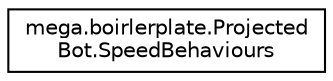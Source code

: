 digraph "Graphical Class Hierarchy"
{
  edge [fontname="Helvetica",fontsize="10",labelfontname="Helvetica",labelfontsize="10"];
  node [fontname="Helvetica",fontsize="10",shape=record];
  rankdir="LR";
  Node0 [label="mega.boirlerplate.Projected\lBot.SpeedBehaviours",height=0.2,width=0.4,color="black", fillcolor="white", style="filled",URL="$enummega_1_1boirlerplate_1_1_projected_bot_1_1_speed_behaviours.html"];
}

